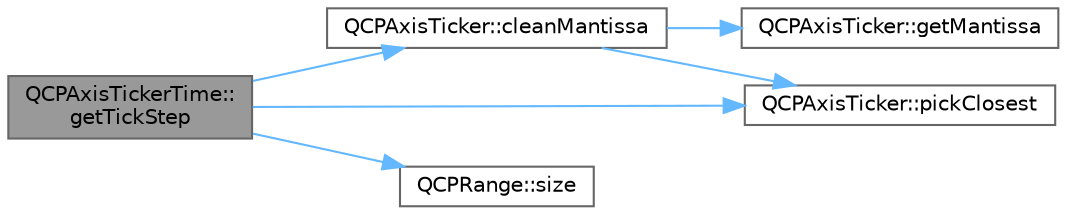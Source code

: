 digraph "QCPAxisTickerTime::getTickStep"
{
 // LATEX_PDF_SIZE
  bgcolor="transparent";
  edge [fontname=Helvetica,fontsize=10,labelfontname=Helvetica,labelfontsize=10];
  node [fontname=Helvetica,fontsize=10,shape=box,height=0.2,width=0.4];
  rankdir="LR";
  Node1 [label="QCPAxisTickerTime::\lgetTickStep",height=0.2,width=0.4,color="gray40", fillcolor="grey60", style="filled", fontcolor="black",tooltip=" "];
  Node1 -> Node2 [color="steelblue1",style="solid"];
  Node2 [label="QCPAxisTicker::cleanMantissa",height=0.2,width=0.4,color="grey40", fillcolor="white", style="filled",URL="$class_q_c_p_axis_ticker.html#ac7df6c72876b7abd67c932663a0b0f6a",tooltip=" "];
  Node2 -> Node3 [color="steelblue1",style="solid"];
  Node3 [label="QCPAxisTicker::getMantissa",height=0.2,width=0.4,color="grey40", fillcolor="white", style="filled",URL="$class_q_c_p_axis_ticker.html#a2f1e223bafbf2cec7c3ba8b08d5c77e8",tooltip=" "];
  Node2 -> Node4 [color="steelblue1",style="solid"];
  Node4 [label="QCPAxisTicker::pickClosest",height=0.2,width=0.4,color="grey40", fillcolor="white", style="filled",URL="$class_q_c_p_axis_ticker.html#a4ea0a7c4ca1c610f92b9bd5944ab4260",tooltip=" "];
  Node1 -> Node4 [color="steelblue1",style="solid"];
  Node1 -> Node5 [color="steelblue1",style="solid"];
  Node5 [label="QCPRange::size",height=0.2,width=0.4,color="grey40", fillcolor="white", style="filled",URL="$class_q_c_p_range.html#a62326e7cc4316b96df6a60813230e63f",tooltip=" "];
}
